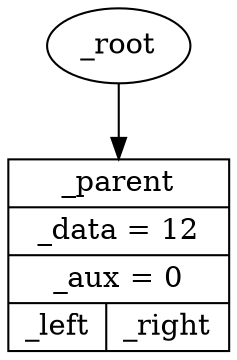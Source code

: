 digraph {
root [label="_root"];
root -> node0x16f9010;
node0x16f9010 [shape=record,label="{<parent> _parent | _data = 12 | _aux = 0 | { <left> _left | <right> _right } }"];
}
